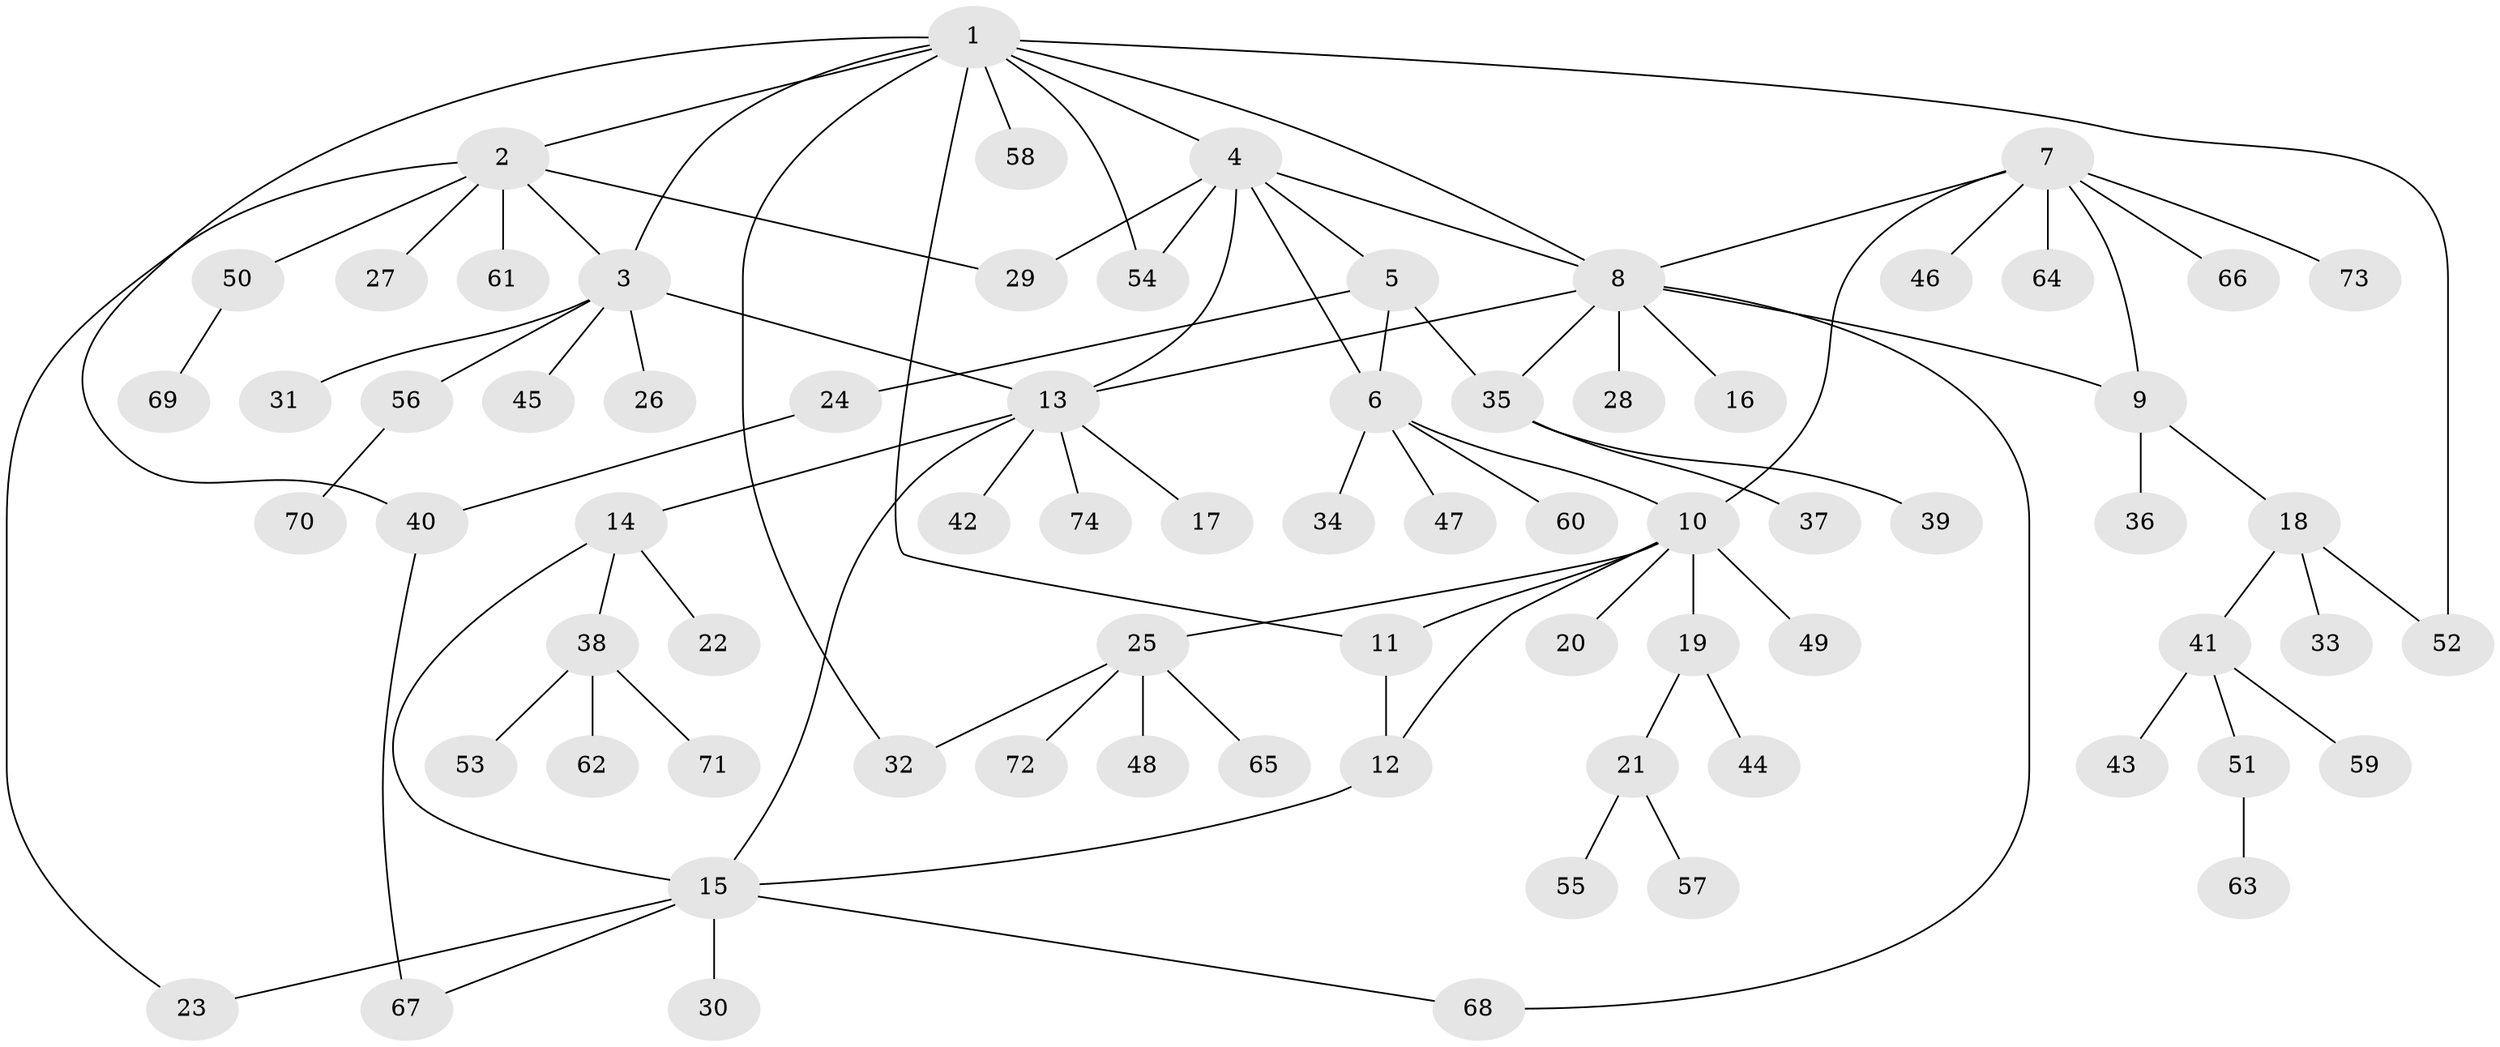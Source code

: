 // coarse degree distribution, {2: 0.21739130434782608, 9: 0.08695652173913043, 1: 0.34782608695652173, 4: 0.21739130434782608, 6: 0.043478260869565216, 3: 0.043478260869565216, 5: 0.043478260869565216}
// Generated by graph-tools (version 1.1) at 2025/37/03/04/25 23:37:48]
// undirected, 74 vertices, 93 edges
graph export_dot {
  node [color=gray90,style=filled];
  1;
  2;
  3;
  4;
  5;
  6;
  7;
  8;
  9;
  10;
  11;
  12;
  13;
  14;
  15;
  16;
  17;
  18;
  19;
  20;
  21;
  22;
  23;
  24;
  25;
  26;
  27;
  28;
  29;
  30;
  31;
  32;
  33;
  34;
  35;
  36;
  37;
  38;
  39;
  40;
  41;
  42;
  43;
  44;
  45;
  46;
  47;
  48;
  49;
  50;
  51;
  52;
  53;
  54;
  55;
  56;
  57;
  58;
  59;
  60;
  61;
  62;
  63;
  64;
  65;
  66;
  67;
  68;
  69;
  70;
  71;
  72;
  73;
  74;
  1 -- 2;
  1 -- 3;
  1 -- 4;
  1 -- 8;
  1 -- 11;
  1 -- 32;
  1 -- 40;
  1 -- 52;
  1 -- 54;
  1 -- 58;
  2 -- 3;
  2 -- 23;
  2 -- 27;
  2 -- 29;
  2 -- 50;
  2 -- 61;
  3 -- 13;
  3 -- 26;
  3 -- 31;
  3 -- 45;
  3 -- 56;
  4 -- 5;
  4 -- 6;
  4 -- 8;
  4 -- 13;
  4 -- 29;
  4 -- 54;
  5 -- 6;
  5 -- 24;
  5 -- 35;
  6 -- 10;
  6 -- 34;
  6 -- 47;
  6 -- 60;
  7 -- 8;
  7 -- 9;
  7 -- 10;
  7 -- 46;
  7 -- 64;
  7 -- 66;
  7 -- 73;
  8 -- 9;
  8 -- 13;
  8 -- 16;
  8 -- 28;
  8 -- 35;
  8 -- 68;
  9 -- 18;
  9 -- 36;
  10 -- 11;
  10 -- 12;
  10 -- 19;
  10 -- 20;
  10 -- 25;
  10 -- 49;
  11 -- 12;
  12 -- 15;
  13 -- 14;
  13 -- 15;
  13 -- 17;
  13 -- 42;
  13 -- 74;
  14 -- 15;
  14 -- 22;
  14 -- 38;
  15 -- 23;
  15 -- 30;
  15 -- 67;
  15 -- 68;
  18 -- 33;
  18 -- 41;
  18 -- 52;
  19 -- 21;
  19 -- 44;
  21 -- 55;
  21 -- 57;
  24 -- 40;
  25 -- 32;
  25 -- 48;
  25 -- 65;
  25 -- 72;
  35 -- 37;
  35 -- 39;
  38 -- 53;
  38 -- 62;
  38 -- 71;
  40 -- 67;
  41 -- 43;
  41 -- 51;
  41 -- 59;
  50 -- 69;
  51 -- 63;
  56 -- 70;
}
